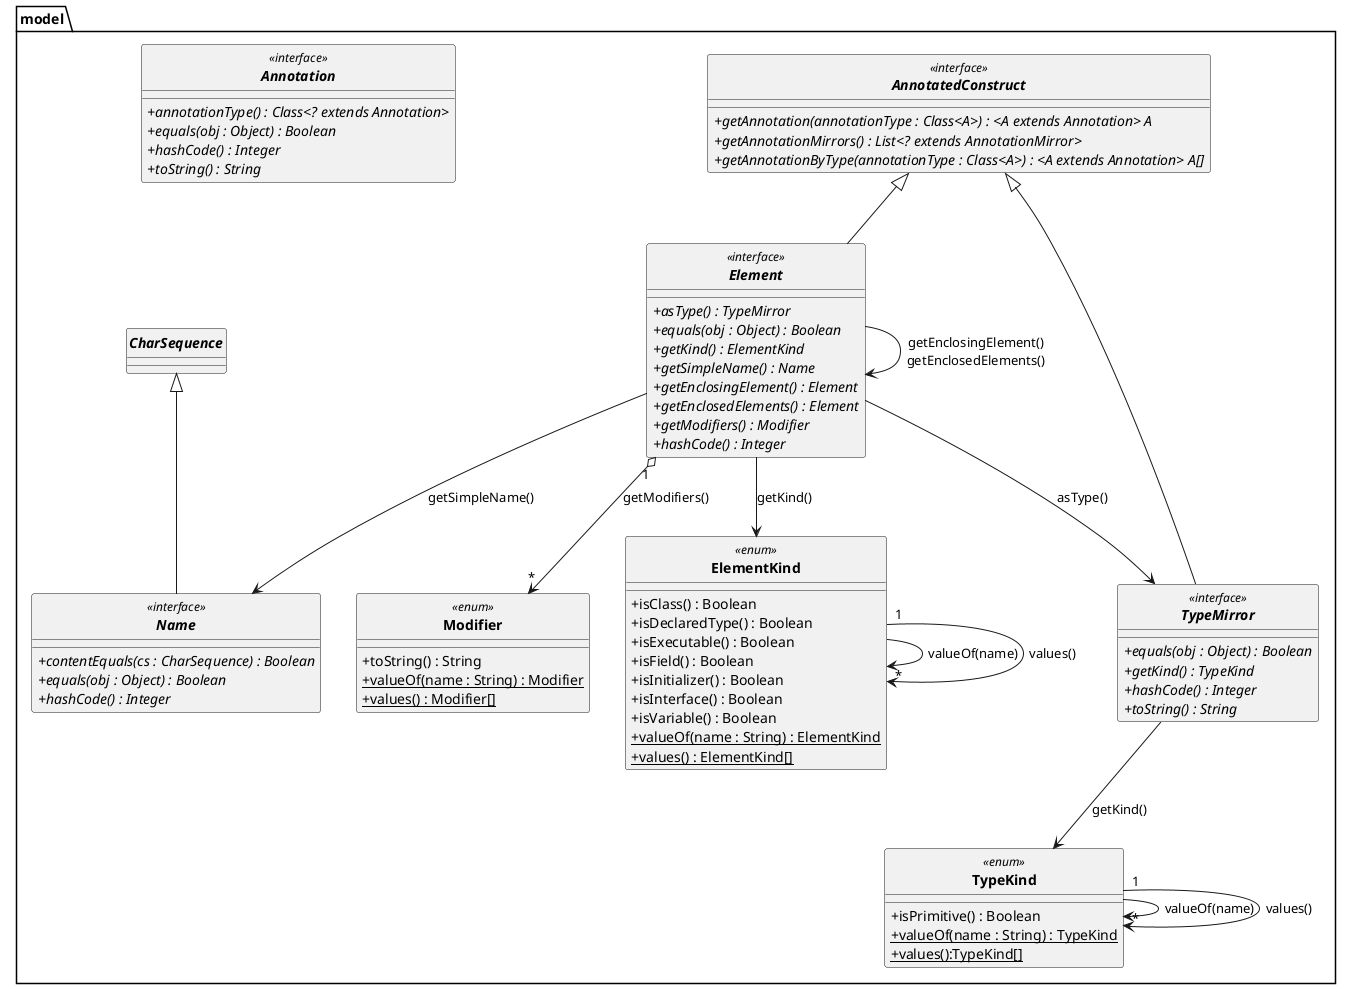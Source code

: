 @startuml
'https://plantuml.com/sequence-diagram

skinparam classAttributeIconSize 0
skinparam classFontStyle Bold
skinparam style strictuml

package model{
    interface AnnotatedConstruct <<interface>>{
        'A - the annotation interface
        + {abstract}getAnnotation(annotationType : Class<A>) : <A extends Annotation> A
        + {abstract}getAnnotationMirrors() : List<? extends AnnotationMirror>
        + {abstract}getAnnotationByType(annotationType : Class<A>) : <A extends Annotation> A[]
        }


    interface Element <<interface>> extends AnnotatedConstruct{
        + {abstract}asType() : TypeMirror
        + {abstract}equals(obj : Object) : Boolean
        + {abstract}getKind() : ElementKind
        + {abstract}getSimpleName() : Name
        + {abstract}getEnclosingElement() : Element
        + {abstract}getEnclosedElements() : Element
        + {abstract}getModifiers() : Modifier
        + {abstract}hashCode() : Integer
    }

    interface Annotation <<interface>>{
        +{abstract}annotationType() : Class<? extends Annotation>
        + {abstract}equals(obj : Object) : Boolean
        + {abstract}hashCode() : Integer
        + {abstract}toString() : String
    }

    interface Name <<interface>> extends CharSequence{
        +{abstract}contentEquals(cs : CharSequence) : Boolean
        +{abstract}equals(obj : Object) : Boolean
        +{abstract}hashCode() : Integer
    }

    enum Modifier <<enum>>{
        +toString() : String
        +valueOf(name : String) : Modifier {static}
        +{static}values() : Modifier[]
    }

    enum ElementKind <<enum>>{
        +isClass() : Boolean
        +isDeclaredType() : Boolean
        +isExecutable() : Boolean
        +isField() : Boolean
        +isInitializer() : Boolean
        +isInterface() : Boolean
        +isVariable() : Boolean
        +{static}valueOf(name : String) : ElementKind
        +{static}values() : ElementKind[]
    }

    interface TypeMirror <<interface>> extends AnnotatedConstruct{
         + {abstract}equals(obj : Object) : Boolean
         + {abstract}getKind() : TypeKind
         + {abstract}hashCode() : Integer
         + {abstract}toString() : String
    }

    enum TypeKind <<enum>>{
        + isPrimitive() : Boolean
        +{static}valueOf(name : String) : TypeKind
        +{static}values():TypeKind[]
    }

Element --> Element : getEnclosingElement()\ngetEnclosedElements()
Element --> TypeMirror : asType()
Element "1" o--> "*" Modifier : getModifiers()
Element --> ElementKind : getKind()
Element --> Name : getSimpleName()
ElementKind --> ElementKind : valueOf(name)
ElementKind "1" --> "*" ElementKind : values()
TypeMirror --> TypeKind : getKind()
TypeKind --> TypeKind : valueOf(name)
TypeKind "1" --> "*" TypeKind : values()



}
@enduml